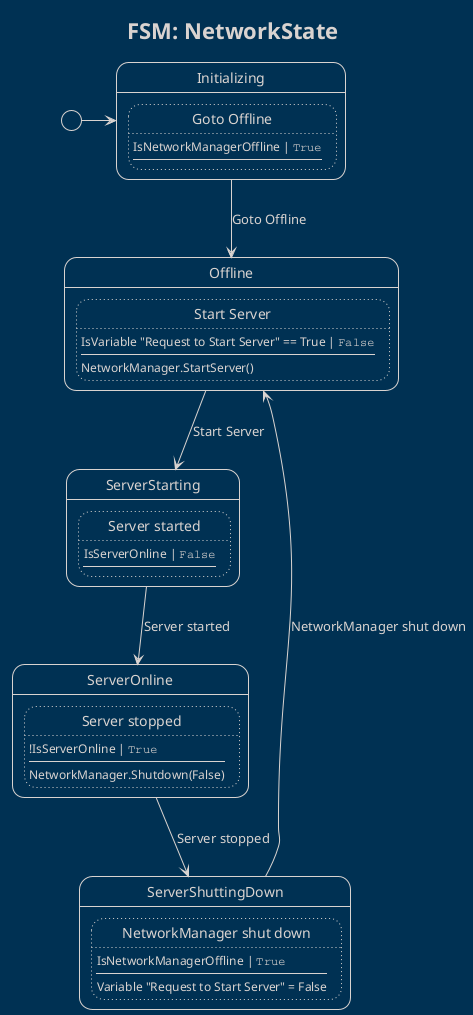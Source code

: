 @startuml

!theme blueprint
hide empty description

title FSM: NetworkState

state "Initializing" as state0
state state0 {
	state "Goto Offline" as state0_trans0
	state state0_trans0 #line.dotted {
		state0_trans0 : IsNetworkManagerOffline | ""True""
		state0_trans0 : ----
	}
}
state "Offline" as state1
state state1 {
	state "Start Server" as state1_trans0
	state state1_trans0 #line.dotted {
		state1_trans0 : IsVariable "Request to Start Server" == True | ""False""
		state1_trans0 : ----
		state1_trans0 : NetworkManager.StartServer()
	}
}
state "ServerStarting" as state2
state state2 {
	state "Server started" as state2_trans0
	state state2_trans0 #line.dotted {
		state2_trans0 : IsServerOnline | ""False""
		state2_trans0 : ----
	}
}
state "ServerOnline" as state3
state state3 {
	state "Server stopped" as state3_trans0
	state state3_trans0 #line.dotted {
		state3_trans0 : !IsServerOnline | ""True""
		state3_trans0 : ----
		state3_trans0 : NetworkManager.Shutdown(False)
	}
}
state "ServerShuttingDown" as state4
state state4 {
	state "NetworkManager shut down" as state4_trans0
	state state4_trans0 #line.dotted {
		state4_trans0 : IsNetworkManagerOffline | ""True""
		state4_trans0 : ----
		state4_trans0 : Variable "Request to Start Server" = False
	}
}


[*] -> state0
state0 --> state1 : Goto Offline
state1 --> state2 : Start Server
state2 --> state3 : Server started
state3 --> state4 : Server stopped
state4 --> state1 : NetworkManager shut down


@enduml
